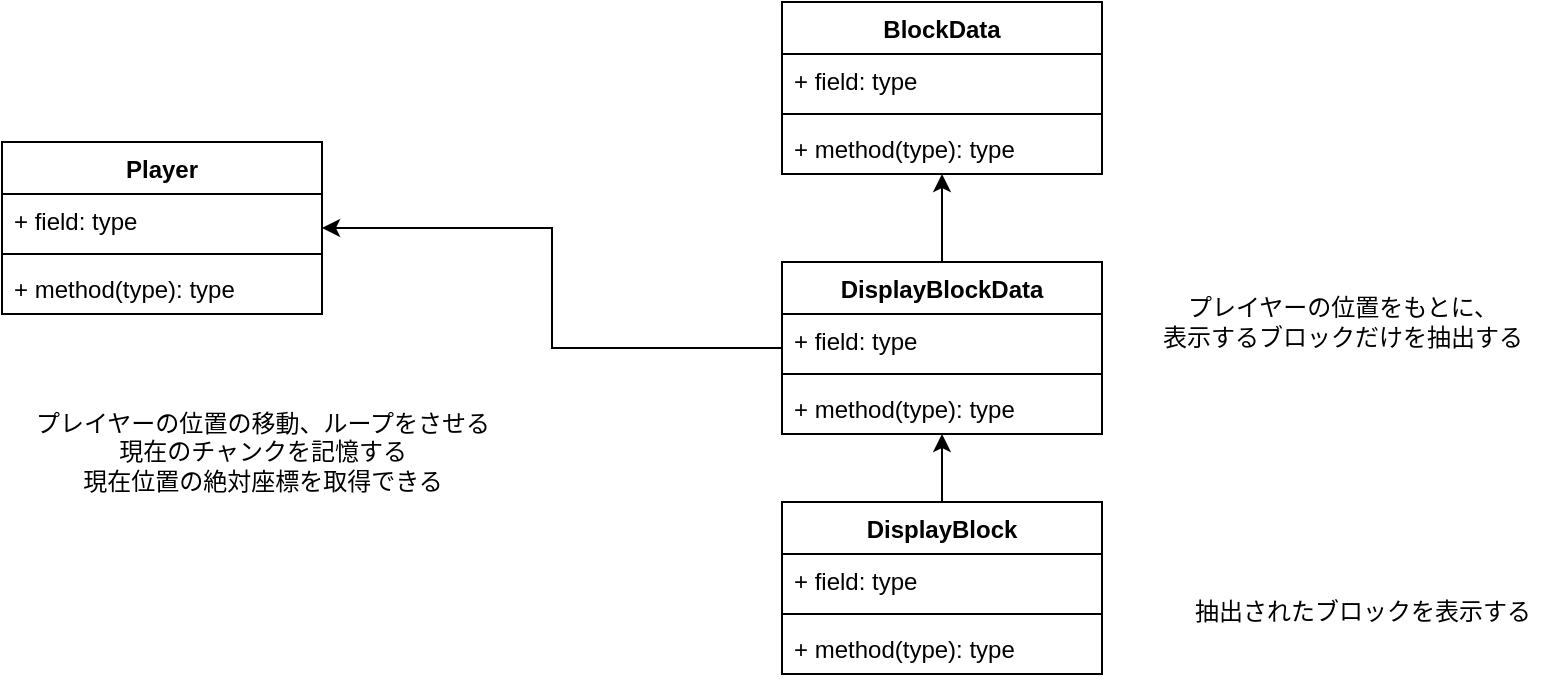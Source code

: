 <mxfile version="14.9.1" type="device"><diagram id="VLeWzTNMEuEpd7LVEsJC" name="ページ1"><mxGraphModel dx="646" dy="403" grid="1" gridSize="10" guides="1" tooltips="1" connect="1" arrows="1" fold="1" page="1" pageScale="1" pageWidth="827" pageHeight="1169" math="0" shadow="0"><root><mxCell id="0"/><mxCell id="1" parent="0"/><mxCell id="gjS8oc4J1VrFGIxbA3Ec-1" value="BlockData" style="swimlane;fontStyle=1;align=center;verticalAlign=top;childLayout=stackLayout;horizontal=1;startSize=26;horizontalStack=0;resizeParent=1;resizeParentMax=0;resizeLast=0;collapsible=1;marginBottom=0;" vertex="1" parent="1"><mxGeometry x="520" y="390" width="160" height="86" as="geometry"/></mxCell><mxCell id="gjS8oc4J1VrFGIxbA3Ec-2" value="+ field: type" style="text;strokeColor=none;fillColor=none;align=left;verticalAlign=top;spacingLeft=4;spacingRight=4;overflow=hidden;rotatable=0;points=[[0,0.5],[1,0.5]];portConstraint=eastwest;" vertex="1" parent="gjS8oc4J1VrFGIxbA3Ec-1"><mxGeometry y="26" width="160" height="26" as="geometry"/></mxCell><mxCell id="gjS8oc4J1VrFGIxbA3Ec-3" value="" style="line;strokeWidth=1;fillColor=none;align=left;verticalAlign=middle;spacingTop=-1;spacingLeft=3;spacingRight=3;rotatable=0;labelPosition=right;points=[];portConstraint=eastwest;" vertex="1" parent="gjS8oc4J1VrFGIxbA3Ec-1"><mxGeometry y="52" width="160" height="8" as="geometry"/></mxCell><mxCell id="gjS8oc4J1VrFGIxbA3Ec-4" value="+ method(type): type" style="text;strokeColor=none;fillColor=none;align=left;verticalAlign=top;spacingLeft=4;spacingRight=4;overflow=hidden;rotatable=0;points=[[0,0.5],[1,0.5]];portConstraint=eastwest;" vertex="1" parent="gjS8oc4J1VrFGIxbA3Ec-1"><mxGeometry y="60" width="160" height="26" as="geometry"/></mxCell><mxCell id="gjS8oc4J1VrFGIxbA3Ec-22" style="edgeStyle=orthogonalEdgeStyle;rounded=0;orthogonalLoop=1;jettySize=auto;html=1;" edge="1" parent="1" source="gjS8oc4J1VrFGIxbA3Ec-5" target="gjS8oc4J1VrFGIxbA3Ec-1"><mxGeometry relative="1" as="geometry"/></mxCell><mxCell id="gjS8oc4J1VrFGIxbA3Ec-23" style="edgeStyle=orthogonalEdgeStyle;rounded=0;orthogonalLoop=1;jettySize=auto;html=1;" edge="1" parent="1" source="gjS8oc4J1VrFGIxbA3Ec-5" target="gjS8oc4J1VrFGIxbA3Ec-15"><mxGeometry relative="1" as="geometry"/></mxCell><mxCell id="gjS8oc4J1VrFGIxbA3Ec-5" value="DisplayBlockData" style="swimlane;fontStyle=1;align=center;verticalAlign=top;childLayout=stackLayout;horizontal=1;startSize=26;horizontalStack=0;resizeParent=1;resizeParentMax=0;resizeLast=0;collapsible=1;marginBottom=0;" vertex="1" parent="1"><mxGeometry x="520" y="520" width="160" height="86" as="geometry"/></mxCell><mxCell id="gjS8oc4J1VrFGIxbA3Ec-6" value="+ field: type" style="text;strokeColor=none;fillColor=none;align=left;verticalAlign=top;spacingLeft=4;spacingRight=4;overflow=hidden;rotatable=0;points=[[0,0.5],[1,0.5]];portConstraint=eastwest;" vertex="1" parent="gjS8oc4J1VrFGIxbA3Ec-5"><mxGeometry y="26" width="160" height="26" as="geometry"/></mxCell><mxCell id="gjS8oc4J1VrFGIxbA3Ec-7" value="" style="line;strokeWidth=1;fillColor=none;align=left;verticalAlign=middle;spacingTop=-1;spacingLeft=3;spacingRight=3;rotatable=0;labelPosition=right;points=[];portConstraint=eastwest;" vertex="1" parent="gjS8oc4J1VrFGIxbA3Ec-5"><mxGeometry y="52" width="160" height="8" as="geometry"/></mxCell><mxCell id="gjS8oc4J1VrFGIxbA3Ec-8" value="+ method(type): type" style="text;strokeColor=none;fillColor=none;align=left;verticalAlign=top;spacingLeft=4;spacingRight=4;overflow=hidden;rotatable=0;points=[[0,0.5],[1,0.5]];portConstraint=eastwest;" vertex="1" parent="gjS8oc4J1VrFGIxbA3Ec-5"><mxGeometry y="60" width="160" height="26" as="geometry"/></mxCell><mxCell id="gjS8oc4J1VrFGIxbA3Ec-9" value="プレイヤーの位置をもとに、&lt;br&gt;表示するブロックだけを抽出する" style="text;html=1;align=center;verticalAlign=middle;resizable=0;points=[];autosize=1;strokeColor=none;" vertex="1" parent="1"><mxGeometry x="700" y="535" width="200" height="30" as="geometry"/></mxCell><mxCell id="gjS8oc4J1VrFGIxbA3Ec-21" style="edgeStyle=orthogonalEdgeStyle;rounded=0;orthogonalLoop=1;jettySize=auto;html=1;" edge="1" parent="1" source="gjS8oc4J1VrFGIxbA3Ec-10" target="gjS8oc4J1VrFGIxbA3Ec-5"><mxGeometry relative="1" as="geometry"/></mxCell><mxCell id="gjS8oc4J1VrFGIxbA3Ec-10" value="DisplayBlock" style="swimlane;fontStyle=1;align=center;verticalAlign=top;childLayout=stackLayout;horizontal=1;startSize=26;horizontalStack=0;resizeParent=1;resizeParentMax=0;resizeLast=0;collapsible=1;marginBottom=0;" vertex="1" parent="1"><mxGeometry x="520" y="640" width="160" height="86" as="geometry"/></mxCell><mxCell id="gjS8oc4J1VrFGIxbA3Ec-11" value="+ field: type" style="text;strokeColor=none;fillColor=none;align=left;verticalAlign=top;spacingLeft=4;spacingRight=4;overflow=hidden;rotatable=0;points=[[0,0.5],[1,0.5]];portConstraint=eastwest;" vertex="1" parent="gjS8oc4J1VrFGIxbA3Ec-10"><mxGeometry y="26" width="160" height="26" as="geometry"/></mxCell><mxCell id="gjS8oc4J1VrFGIxbA3Ec-12" value="" style="line;strokeWidth=1;fillColor=none;align=left;verticalAlign=middle;spacingTop=-1;spacingLeft=3;spacingRight=3;rotatable=0;labelPosition=right;points=[];portConstraint=eastwest;" vertex="1" parent="gjS8oc4J1VrFGIxbA3Ec-10"><mxGeometry y="52" width="160" height="8" as="geometry"/></mxCell><mxCell id="gjS8oc4J1VrFGIxbA3Ec-13" value="+ method(type): type" style="text;strokeColor=none;fillColor=none;align=left;verticalAlign=top;spacingLeft=4;spacingRight=4;overflow=hidden;rotatable=0;points=[[0,0.5],[1,0.5]];portConstraint=eastwest;" vertex="1" parent="gjS8oc4J1VrFGIxbA3Ec-10"><mxGeometry y="60" width="160" height="26" as="geometry"/></mxCell><mxCell id="gjS8oc4J1VrFGIxbA3Ec-14" value="抽出されたブロックを表示する" style="text;html=1;align=center;verticalAlign=middle;resizable=0;points=[];autosize=1;strokeColor=none;" vertex="1" parent="1"><mxGeometry x="720" y="685" width="180" height="20" as="geometry"/></mxCell><mxCell id="gjS8oc4J1VrFGIxbA3Ec-15" value="Player" style="swimlane;fontStyle=1;align=center;verticalAlign=top;childLayout=stackLayout;horizontal=1;startSize=26;horizontalStack=0;resizeParent=1;resizeParentMax=0;resizeLast=0;collapsible=1;marginBottom=0;" vertex="1" parent="1"><mxGeometry x="130" y="460" width="160" height="86" as="geometry"/></mxCell><mxCell id="gjS8oc4J1VrFGIxbA3Ec-16" value="+ field: type" style="text;strokeColor=none;fillColor=none;align=left;verticalAlign=top;spacingLeft=4;spacingRight=4;overflow=hidden;rotatable=0;points=[[0,0.5],[1,0.5]];portConstraint=eastwest;" vertex="1" parent="gjS8oc4J1VrFGIxbA3Ec-15"><mxGeometry y="26" width="160" height="26" as="geometry"/></mxCell><mxCell id="gjS8oc4J1VrFGIxbA3Ec-17" value="" style="line;strokeWidth=1;fillColor=none;align=left;verticalAlign=middle;spacingTop=-1;spacingLeft=3;spacingRight=3;rotatable=0;labelPosition=right;points=[];portConstraint=eastwest;" vertex="1" parent="gjS8oc4J1VrFGIxbA3Ec-15"><mxGeometry y="52" width="160" height="8" as="geometry"/></mxCell><mxCell id="gjS8oc4J1VrFGIxbA3Ec-18" value="+ method(type): type" style="text;strokeColor=none;fillColor=none;align=left;verticalAlign=top;spacingLeft=4;spacingRight=4;overflow=hidden;rotatable=0;points=[[0,0.5],[1,0.5]];portConstraint=eastwest;" vertex="1" parent="gjS8oc4J1VrFGIxbA3Ec-15"><mxGeometry y="60" width="160" height="26" as="geometry"/></mxCell><mxCell id="gjS8oc4J1VrFGIxbA3Ec-19" value="プレイヤーの位置の移動、ループをさせる&lt;br&gt;現在のチャンクを記憶する&lt;br&gt;現在位置の絶対座標を取得できる" style="text;html=1;align=center;verticalAlign=middle;resizable=0;points=[];autosize=1;strokeColor=none;" vertex="1" parent="1"><mxGeometry x="140" y="590" width="240" height="50" as="geometry"/></mxCell></root></mxGraphModel></diagram></mxfile>